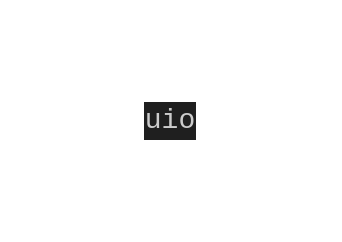 <mxfile version="21.8.2" type="github">
  <diagram name="Página-1" id="8MpEN5nV3znHBhzvR0Ji">
    <mxGraphModel dx="2656" dy="569" grid="1" gridSize="10" guides="1" tooltips="1" connect="1" arrows="1" fold="1" page="1" pageScale="1" pageWidth="827" pageHeight="1169" math="0" shadow="0">
      <root>
        <mxCell id="0" />
        <mxCell id="1" parent="0" />
        <mxCell id="NpSaIXFQnIrlCePDn5VX-2" value="&lt;div style=&quot;color: rgb(204, 204, 204); background-color: rgb(31, 31, 31); font-family: Consolas, &amp;quot;Courier New&amp;quot;, monospace; font-size: 14px; line-height: 19px;&quot;&gt;&lt;div&gt;uio&lt;/div&gt;&lt;/div&gt;" style="text;html=1;strokeColor=none;fillColor=none;align=center;verticalAlign=middle;whiteSpace=wrap;rounded=0;" parent="1" vertex="1">
          <mxGeometry x="-1110" y="210" width="170" height="120" as="geometry" />
        </mxCell>
      </root>
    </mxGraphModel>
  </diagram>
</mxfile>
